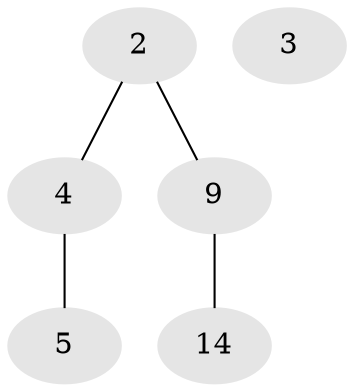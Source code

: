 // Generated by graph-tools (version 1.1) at 2025/46/02/15/25 05:46:28]
// undirected, 6 vertices, 4 edges
graph export_dot {
graph [start="1"]
  node [color=gray90,style=filled];
  2 [super="+1+10"];
  3 [super="+1+7+18"];
  4 [super="+12"];
  5 [super="+6+11"];
  9 [super="+13"];
  14 [super="+17+20"];
  2 -- 4;
  2 -- 9;
  4 -- 5;
  9 -- 14;
}
